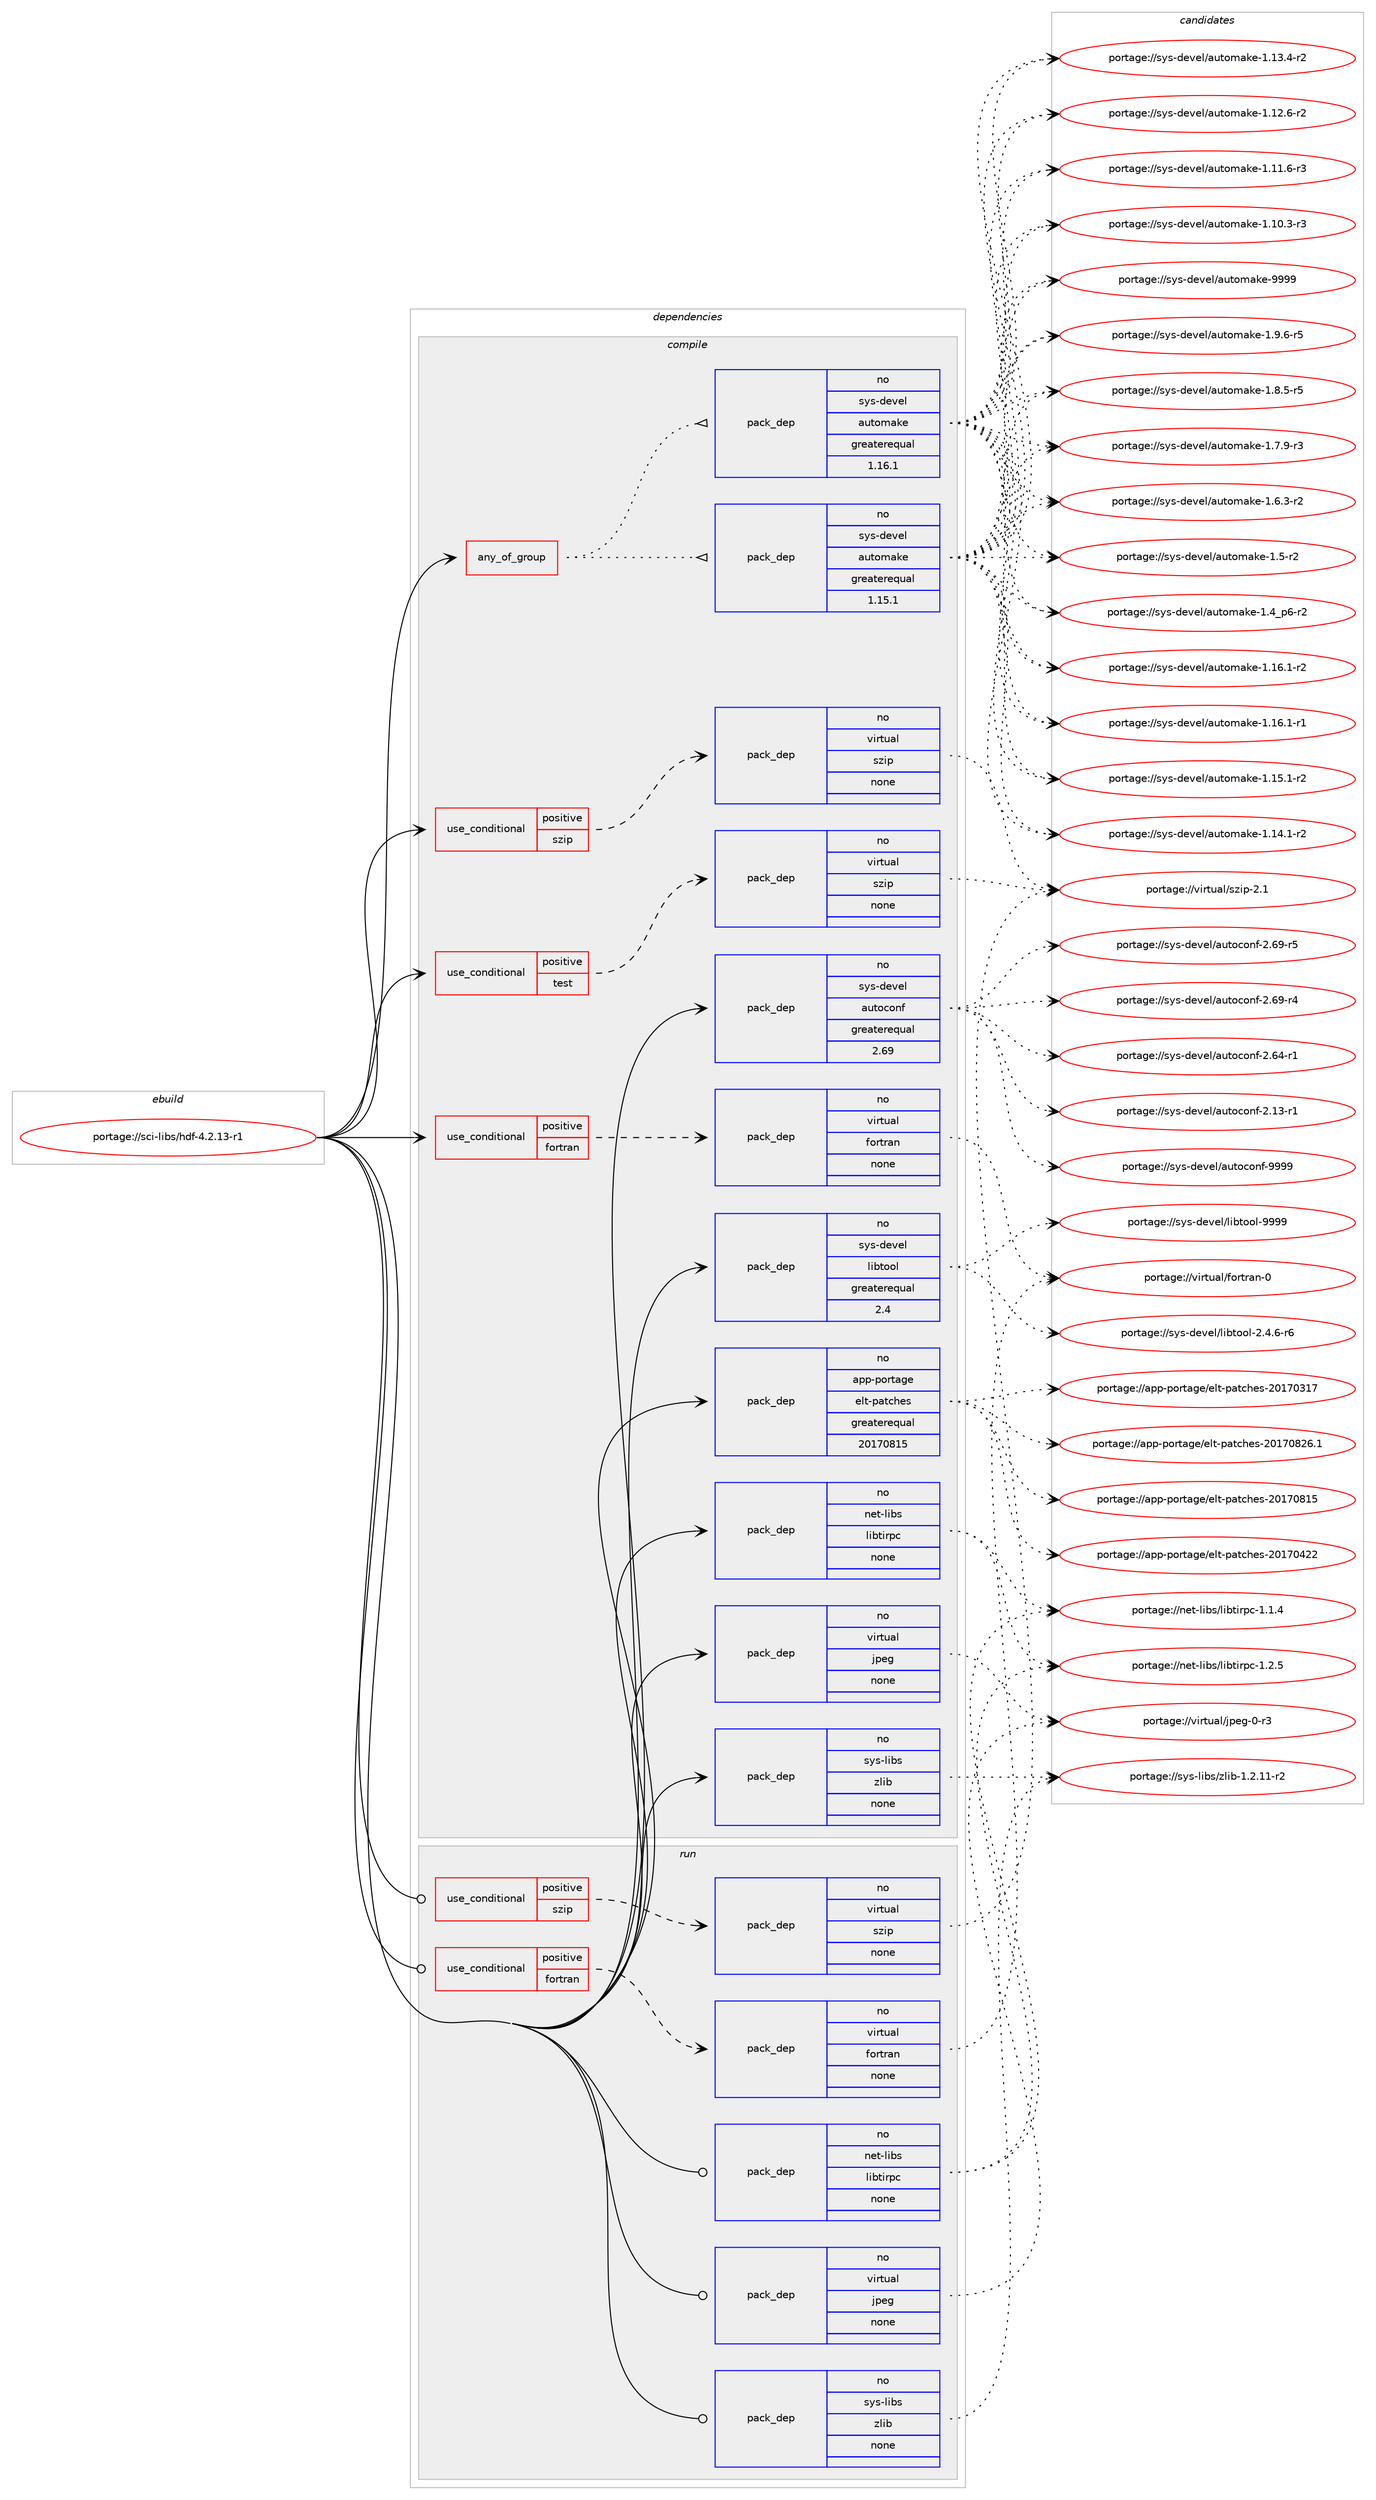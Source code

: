 digraph prolog {

# *************
# Graph options
# *************

newrank=true;
concentrate=true;
compound=true;
graph [rankdir=LR,fontname=Helvetica,fontsize=10,ranksep=1.5];#, ranksep=2.5, nodesep=0.2];
edge  [arrowhead=vee];
node  [fontname=Helvetica,fontsize=10];

# **********
# The ebuild
# **********

subgraph cluster_leftcol {
color=gray;
rank=same;
label=<<i>ebuild</i>>;
id [label="portage://sci-libs/hdf-4.2.13-r1", color=red, width=4, href="../sci-libs/hdf-4.2.13-r1.svg"];
}

# ****************
# The dependencies
# ****************

subgraph cluster_midcol {
color=gray;
label=<<i>dependencies</i>>;
subgraph cluster_compile {
fillcolor="#eeeeee";
style=filled;
label=<<i>compile</i>>;
subgraph any1108 {
dependency54043 [label=<<TABLE BORDER="0" CELLBORDER="1" CELLSPACING="0" CELLPADDING="4"><TR><TD CELLPADDING="10">any_of_group</TD></TR></TABLE>>, shape=none, color=red];subgraph pack41563 {
dependency54044 [label=<<TABLE BORDER="0" CELLBORDER="1" CELLSPACING="0" CELLPADDING="4" WIDTH="220"><TR><TD ROWSPAN="6" CELLPADDING="30">pack_dep</TD></TR><TR><TD WIDTH="110">no</TD></TR><TR><TD>sys-devel</TD></TR><TR><TD>automake</TD></TR><TR><TD>greaterequal</TD></TR><TR><TD>1.16.1</TD></TR></TABLE>>, shape=none, color=blue];
}
dependency54043:e -> dependency54044:w [weight=20,style="dotted",arrowhead="oinv"];
subgraph pack41564 {
dependency54045 [label=<<TABLE BORDER="0" CELLBORDER="1" CELLSPACING="0" CELLPADDING="4" WIDTH="220"><TR><TD ROWSPAN="6" CELLPADDING="30">pack_dep</TD></TR><TR><TD WIDTH="110">no</TD></TR><TR><TD>sys-devel</TD></TR><TR><TD>automake</TD></TR><TR><TD>greaterequal</TD></TR><TR><TD>1.15.1</TD></TR></TABLE>>, shape=none, color=blue];
}
dependency54043:e -> dependency54045:w [weight=20,style="dotted",arrowhead="oinv"];
}
id:e -> dependency54043:w [weight=20,style="solid",arrowhead="vee"];
subgraph cond11324 {
dependency54046 [label=<<TABLE BORDER="0" CELLBORDER="1" CELLSPACING="0" CELLPADDING="4"><TR><TD ROWSPAN="3" CELLPADDING="10">use_conditional</TD></TR><TR><TD>positive</TD></TR><TR><TD>fortran</TD></TR></TABLE>>, shape=none, color=red];
subgraph pack41565 {
dependency54047 [label=<<TABLE BORDER="0" CELLBORDER="1" CELLSPACING="0" CELLPADDING="4" WIDTH="220"><TR><TD ROWSPAN="6" CELLPADDING="30">pack_dep</TD></TR><TR><TD WIDTH="110">no</TD></TR><TR><TD>virtual</TD></TR><TR><TD>fortran</TD></TR><TR><TD>none</TD></TR><TR><TD></TD></TR></TABLE>>, shape=none, color=blue];
}
dependency54046:e -> dependency54047:w [weight=20,style="dashed",arrowhead="vee"];
}
id:e -> dependency54046:w [weight=20,style="solid",arrowhead="vee"];
subgraph cond11325 {
dependency54048 [label=<<TABLE BORDER="0" CELLBORDER="1" CELLSPACING="0" CELLPADDING="4"><TR><TD ROWSPAN="3" CELLPADDING="10">use_conditional</TD></TR><TR><TD>positive</TD></TR><TR><TD>szip</TD></TR></TABLE>>, shape=none, color=red];
subgraph pack41566 {
dependency54049 [label=<<TABLE BORDER="0" CELLBORDER="1" CELLSPACING="0" CELLPADDING="4" WIDTH="220"><TR><TD ROWSPAN="6" CELLPADDING="30">pack_dep</TD></TR><TR><TD WIDTH="110">no</TD></TR><TR><TD>virtual</TD></TR><TR><TD>szip</TD></TR><TR><TD>none</TD></TR><TR><TD></TD></TR></TABLE>>, shape=none, color=blue];
}
dependency54048:e -> dependency54049:w [weight=20,style="dashed",arrowhead="vee"];
}
id:e -> dependency54048:w [weight=20,style="solid",arrowhead="vee"];
subgraph cond11326 {
dependency54050 [label=<<TABLE BORDER="0" CELLBORDER="1" CELLSPACING="0" CELLPADDING="4"><TR><TD ROWSPAN="3" CELLPADDING="10">use_conditional</TD></TR><TR><TD>positive</TD></TR><TR><TD>test</TD></TR></TABLE>>, shape=none, color=red];
subgraph pack41567 {
dependency54051 [label=<<TABLE BORDER="0" CELLBORDER="1" CELLSPACING="0" CELLPADDING="4" WIDTH="220"><TR><TD ROWSPAN="6" CELLPADDING="30">pack_dep</TD></TR><TR><TD WIDTH="110">no</TD></TR><TR><TD>virtual</TD></TR><TR><TD>szip</TD></TR><TR><TD>none</TD></TR><TR><TD></TD></TR></TABLE>>, shape=none, color=blue];
}
dependency54050:e -> dependency54051:w [weight=20,style="dashed",arrowhead="vee"];
}
id:e -> dependency54050:w [weight=20,style="solid",arrowhead="vee"];
subgraph pack41568 {
dependency54052 [label=<<TABLE BORDER="0" CELLBORDER="1" CELLSPACING="0" CELLPADDING="4" WIDTH="220"><TR><TD ROWSPAN="6" CELLPADDING="30">pack_dep</TD></TR><TR><TD WIDTH="110">no</TD></TR><TR><TD>app-portage</TD></TR><TR><TD>elt-patches</TD></TR><TR><TD>greaterequal</TD></TR><TR><TD>20170815</TD></TR></TABLE>>, shape=none, color=blue];
}
id:e -> dependency54052:w [weight=20,style="solid",arrowhead="vee"];
subgraph pack41569 {
dependency54053 [label=<<TABLE BORDER="0" CELLBORDER="1" CELLSPACING="0" CELLPADDING="4" WIDTH="220"><TR><TD ROWSPAN="6" CELLPADDING="30">pack_dep</TD></TR><TR><TD WIDTH="110">no</TD></TR><TR><TD>net-libs</TD></TR><TR><TD>libtirpc</TD></TR><TR><TD>none</TD></TR><TR><TD></TD></TR></TABLE>>, shape=none, color=blue];
}
id:e -> dependency54053:w [weight=20,style="solid",arrowhead="vee"];
subgraph pack41570 {
dependency54054 [label=<<TABLE BORDER="0" CELLBORDER="1" CELLSPACING="0" CELLPADDING="4" WIDTH="220"><TR><TD ROWSPAN="6" CELLPADDING="30">pack_dep</TD></TR><TR><TD WIDTH="110">no</TD></TR><TR><TD>sys-devel</TD></TR><TR><TD>autoconf</TD></TR><TR><TD>greaterequal</TD></TR><TR><TD>2.69</TD></TR></TABLE>>, shape=none, color=blue];
}
id:e -> dependency54054:w [weight=20,style="solid",arrowhead="vee"];
subgraph pack41571 {
dependency54055 [label=<<TABLE BORDER="0" CELLBORDER="1" CELLSPACING="0" CELLPADDING="4" WIDTH="220"><TR><TD ROWSPAN="6" CELLPADDING="30">pack_dep</TD></TR><TR><TD WIDTH="110">no</TD></TR><TR><TD>sys-devel</TD></TR><TR><TD>libtool</TD></TR><TR><TD>greaterequal</TD></TR><TR><TD>2.4</TD></TR></TABLE>>, shape=none, color=blue];
}
id:e -> dependency54055:w [weight=20,style="solid",arrowhead="vee"];
subgraph pack41572 {
dependency54056 [label=<<TABLE BORDER="0" CELLBORDER="1" CELLSPACING="0" CELLPADDING="4" WIDTH="220"><TR><TD ROWSPAN="6" CELLPADDING="30">pack_dep</TD></TR><TR><TD WIDTH="110">no</TD></TR><TR><TD>sys-libs</TD></TR><TR><TD>zlib</TD></TR><TR><TD>none</TD></TR><TR><TD></TD></TR></TABLE>>, shape=none, color=blue];
}
id:e -> dependency54056:w [weight=20,style="solid",arrowhead="vee"];
subgraph pack41573 {
dependency54057 [label=<<TABLE BORDER="0" CELLBORDER="1" CELLSPACING="0" CELLPADDING="4" WIDTH="220"><TR><TD ROWSPAN="6" CELLPADDING="30">pack_dep</TD></TR><TR><TD WIDTH="110">no</TD></TR><TR><TD>virtual</TD></TR><TR><TD>jpeg</TD></TR><TR><TD>none</TD></TR><TR><TD></TD></TR></TABLE>>, shape=none, color=blue];
}
id:e -> dependency54057:w [weight=20,style="solid",arrowhead="vee"];
}
subgraph cluster_compileandrun {
fillcolor="#eeeeee";
style=filled;
label=<<i>compile and run</i>>;
}
subgraph cluster_run {
fillcolor="#eeeeee";
style=filled;
label=<<i>run</i>>;
subgraph cond11327 {
dependency54058 [label=<<TABLE BORDER="0" CELLBORDER="1" CELLSPACING="0" CELLPADDING="4"><TR><TD ROWSPAN="3" CELLPADDING="10">use_conditional</TD></TR><TR><TD>positive</TD></TR><TR><TD>fortran</TD></TR></TABLE>>, shape=none, color=red];
subgraph pack41574 {
dependency54059 [label=<<TABLE BORDER="0" CELLBORDER="1" CELLSPACING="0" CELLPADDING="4" WIDTH="220"><TR><TD ROWSPAN="6" CELLPADDING="30">pack_dep</TD></TR><TR><TD WIDTH="110">no</TD></TR><TR><TD>virtual</TD></TR><TR><TD>fortran</TD></TR><TR><TD>none</TD></TR><TR><TD></TD></TR></TABLE>>, shape=none, color=blue];
}
dependency54058:e -> dependency54059:w [weight=20,style="dashed",arrowhead="vee"];
}
id:e -> dependency54058:w [weight=20,style="solid",arrowhead="odot"];
subgraph cond11328 {
dependency54060 [label=<<TABLE BORDER="0" CELLBORDER="1" CELLSPACING="0" CELLPADDING="4"><TR><TD ROWSPAN="3" CELLPADDING="10">use_conditional</TD></TR><TR><TD>positive</TD></TR><TR><TD>szip</TD></TR></TABLE>>, shape=none, color=red];
subgraph pack41575 {
dependency54061 [label=<<TABLE BORDER="0" CELLBORDER="1" CELLSPACING="0" CELLPADDING="4" WIDTH="220"><TR><TD ROWSPAN="6" CELLPADDING="30">pack_dep</TD></TR><TR><TD WIDTH="110">no</TD></TR><TR><TD>virtual</TD></TR><TR><TD>szip</TD></TR><TR><TD>none</TD></TR><TR><TD></TD></TR></TABLE>>, shape=none, color=blue];
}
dependency54060:e -> dependency54061:w [weight=20,style="dashed",arrowhead="vee"];
}
id:e -> dependency54060:w [weight=20,style="solid",arrowhead="odot"];
subgraph pack41576 {
dependency54062 [label=<<TABLE BORDER="0" CELLBORDER="1" CELLSPACING="0" CELLPADDING="4" WIDTH="220"><TR><TD ROWSPAN="6" CELLPADDING="30">pack_dep</TD></TR><TR><TD WIDTH="110">no</TD></TR><TR><TD>net-libs</TD></TR><TR><TD>libtirpc</TD></TR><TR><TD>none</TD></TR><TR><TD></TD></TR></TABLE>>, shape=none, color=blue];
}
id:e -> dependency54062:w [weight=20,style="solid",arrowhead="odot"];
subgraph pack41577 {
dependency54063 [label=<<TABLE BORDER="0" CELLBORDER="1" CELLSPACING="0" CELLPADDING="4" WIDTH="220"><TR><TD ROWSPAN="6" CELLPADDING="30">pack_dep</TD></TR><TR><TD WIDTH="110">no</TD></TR><TR><TD>sys-libs</TD></TR><TR><TD>zlib</TD></TR><TR><TD>none</TD></TR><TR><TD></TD></TR></TABLE>>, shape=none, color=blue];
}
id:e -> dependency54063:w [weight=20,style="solid",arrowhead="odot"];
subgraph pack41578 {
dependency54064 [label=<<TABLE BORDER="0" CELLBORDER="1" CELLSPACING="0" CELLPADDING="4" WIDTH="220"><TR><TD ROWSPAN="6" CELLPADDING="30">pack_dep</TD></TR><TR><TD WIDTH="110">no</TD></TR><TR><TD>virtual</TD></TR><TR><TD>jpeg</TD></TR><TR><TD>none</TD></TR><TR><TD></TD></TR></TABLE>>, shape=none, color=blue];
}
id:e -> dependency54064:w [weight=20,style="solid",arrowhead="odot"];
}
}

# **************
# The candidates
# **************

subgraph cluster_choices {
rank=same;
color=gray;
label=<<i>candidates</i>>;

subgraph choice41563 {
color=black;
nodesep=1;
choice115121115451001011181011084797117116111109971071014557575757 [label="portage://sys-devel/automake-9999", color=red, width=4,href="../sys-devel/automake-9999.svg"];
choice115121115451001011181011084797117116111109971071014549465746544511453 [label="portage://sys-devel/automake-1.9.6-r5", color=red, width=4,href="../sys-devel/automake-1.9.6-r5.svg"];
choice115121115451001011181011084797117116111109971071014549465646534511453 [label="portage://sys-devel/automake-1.8.5-r5", color=red, width=4,href="../sys-devel/automake-1.8.5-r5.svg"];
choice115121115451001011181011084797117116111109971071014549465546574511451 [label="portage://sys-devel/automake-1.7.9-r3", color=red, width=4,href="../sys-devel/automake-1.7.9-r3.svg"];
choice115121115451001011181011084797117116111109971071014549465446514511450 [label="portage://sys-devel/automake-1.6.3-r2", color=red, width=4,href="../sys-devel/automake-1.6.3-r2.svg"];
choice11512111545100101118101108479711711611110997107101454946534511450 [label="portage://sys-devel/automake-1.5-r2", color=red, width=4,href="../sys-devel/automake-1.5-r2.svg"];
choice115121115451001011181011084797117116111109971071014549465295112544511450 [label="portage://sys-devel/automake-1.4_p6-r2", color=red, width=4,href="../sys-devel/automake-1.4_p6-r2.svg"];
choice11512111545100101118101108479711711611110997107101454946495446494511450 [label="portage://sys-devel/automake-1.16.1-r2", color=red, width=4,href="../sys-devel/automake-1.16.1-r2.svg"];
choice11512111545100101118101108479711711611110997107101454946495446494511449 [label="portage://sys-devel/automake-1.16.1-r1", color=red, width=4,href="../sys-devel/automake-1.16.1-r1.svg"];
choice11512111545100101118101108479711711611110997107101454946495346494511450 [label="portage://sys-devel/automake-1.15.1-r2", color=red, width=4,href="../sys-devel/automake-1.15.1-r2.svg"];
choice11512111545100101118101108479711711611110997107101454946495246494511450 [label="portage://sys-devel/automake-1.14.1-r2", color=red, width=4,href="../sys-devel/automake-1.14.1-r2.svg"];
choice11512111545100101118101108479711711611110997107101454946495146524511450 [label="portage://sys-devel/automake-1.13.4-r2", color=red, width=4,href="../sys-devel/automake-1.13.4-r2.svg"];
choice11512111545100101118101108479711711611110997107101454946495046544511450 [label="portage://sys-devel/automake-1.12.6-r2", color=red, width=4,href="../sys-devel/automake-1.12.6-r2.svg"];
choice11512111545100101118101108479711711611110997107101454946494946544511451 [label="portage://sys-devel/automake-1.11.6-r3", color=red, width=4,href="../sys-devel/automake-1.11.6-r3.svg"];
choice11512111545100101118101108479711711611110997107101454946494846514511451 [label="portage://sys-devel/automake-1.10.3-r3", color=red, width=4,href="../sys-devel/automake-1.10.3-r3.svg"];
dependency54044:e -> choice115121115451001011181011084797117116111109971071014557575757:w [style=dotted,weight="100"];
dependency54044:e -> choice115121115451001011181011084797117116111109971071014549465746544511453:w [style=dotted,weight="100"];
dependency54044:e -> choice115121115451001011181011084797117116111109971071014549465646534511453:w [style=dotted,weight="100"];
dependency54044:e -> choice115121115451001011181011084797117116111109971071014549465546574511451:w [style=dotted,weight="100"];
dependency54044:e -> choice115121115451001011181011084797117116111109971071014549465446514511450:w [style=dotted,weight="100"];
dependency54044:e -> choice11512111545100101118101108479711711611110997107101454946534511450:w [style=dotted,weight="100"];
dependency54044:e -> choice115121115451001011181011084797117116111109971071014549465295112544511450:w [style=dotted,weight="100"];
dependency54044:e -> choice11512111545100101118101108479711711611110997107101454946495446494511450:w [style=dotted,weight="100"];
dependency54044:e -> choice11512111545100101118101108479711711611110997107101454946495446494511449:w [style=dotted,weight="100"];
dependency54044:e -> choice11512111545100101118101108479711711611110997107101454946495346494511450:w [style=dotted,weight="100"];
dependency54044:e -> choice11512111545100101118101108479711711611110997107101454946495246494511450:w [style=dotted,weight="100"];
dependency54044:e -> choice11512111545100101118101108479711711611110997107101454946495146524511450:w [style=dotted,weight="100"];
dependency54044:e -> choice11512111545100101118101108479711711611110997107101454946495046544511450:w [style=dotted,weight="100"];
dependency54044:e -> choice11512111545100101118101108479711711611110997107101454946494946544511451:w [style=dotted,weight="100"];
dependency54044:e -> choice11512111545100101118101108479711711611110997107101454946494846514511451:w [style=dotted,weight="100"];
}
subgraph choice41564 {
color=black;
nodesep=1;
choice115121115451001011181011084797117116111109971071014557575757 [label="portage://sys-devel/automake-9999", color=red, width=4,href="../sys-devel/automake-9999.svg"];
choice115121115451001011181011084797117116111109971071014549465746544511453 [label="portage://sys-devel/automake-1.9.6-r5", color=red, width=4,href="../sys-devel/automake-1.9.6-r5.svg"];
choice115121115451001011181011084797117116111109971071014549465646534511453 [label="portage://sys-devel/automake-1.8.5-r5", color=red, width=4,href="../sys-devel/automake-1.8.5-r5.svg"];
choice115121115451001011181011084797117116111109971071014549465546574511451 [label="portage://sys-devel/automake-1.7.9-r3", color=red, width=4,href="../sys-devel/automake-1.7.9-r3.svg"];
choice115121115451001011181011084797117116111109971071014549465446514511450 [label="portage://sys-devel/automake-1.6.3-r2", color=red, width=4,href="../sys-devel/automake-1.6.3-r2.svg"];
choice11512111545100101118101108479711711611110997107101454946534511450 [label="portage://sys-devel/automake-1.5-r2", color=red, width=4,href="../sys-devel/automake-1.5-r2.svg"];
choice115121115451001011181011084797117116111109971071014549465295112544511450 [label="portage://sys-devel/automake-1.4_p6-r2", color=red, width=4,href="../sys-devel/automake-1.4_p6-r2.svg"];
choice11512111545100101118101108479711711611110997107101454946495446494511450 [label="portage://sys-devel/automake-1.16.1-r2", color=red, width=4,href="../sys-devel/automake-1.16.1-r2.svg"];
choice11512111545100101118101108479711711611110997107101454946495446494511449 [label="portage://sys-devel/automake-1.16.1-r1", color=red, width=4,href="../sys-devel/automake-1.16.1-r1.svg"];
choice11512111545100101118101108479711711611110997107101454946495346494511450 [label="portage://sys-devel/automake-1.15.1-r2", color=red, width=4,href="../sys-devel/automake-1.15.1-r2.svg"];
choice11512111545100101118101108479711711611110997107101454946495246494511450 [label="portage://sys-devel/automake-1.14.1-r2", color=red, width=4,href="../sys-devel/automake-1.14.1-r2.svg"];
choice11512111545100101118101108479711711611110997107101454946495146524511450 [label="portage://sys-devel/automake-1.13.4-r2", color=red, width=4,href="../sys-devel/automake-1.13.4-r2.svg"];
choice11512111545100101118101108479711711611110997107101454946495046544511450 [label="portage://sys-devel/automake-1.12.6-r2", color=red, width=4,href="../sys-devel/automake-1.12.6-r2.svg"];
choice11512111545100101118101108479711711611110997107101454946494946544511451 [label="portage://sys-devel/automake-1.11.6-r3", color=red, width=4,href="../sys-devel/automake-1.11.6-r3.svg"];
choice11512111545100101118101108479711711611110997107101454946494846514511451 [label="portage://sys-devel/automake-1.10.3-r3", color=red, width=4,href="../sys-devel/automake-1.10.3-r3.svg"];
dependency54045:e -> choice115121115451001011181011084797117116111109971071014557575757:w [style=dotted,weight="100"];
dependency54045:e -> choice115121115451001011181011084797117116111109971071014549465746544511453:w [style=dotted,weight="100"];
dependency54045:e -> choice115121115451001011181011084797117116111109971071014549465646534511453:w [style=dotted,weight="100"];
dependency54045:e -> choice115121115451001011181011084797117116111109971071014549465546574511451:w [style=dotted,weight="100"];
dependency54045:e -> choice115121115451001011181011084797117116111109971071014549465446514511450:w [style=dotted,weight="100"];
dependency54045:e -> choice11512111545100101118101108479711711611110997107101454946534511450:w [style=dotted,weight="100"];
dependency54045:e -> choice115121115451001011181011084797117116111109971071014549465295112544511450:w [style=dotted,weight="100"];
dependency54045:e -> choice11512111545100101118101108479711711611110997107101454946495446494511450:w [style=dotted,weight="100"];
dependency54045:e -> choice11512111545100101118101108479711711611110997107101454946495446494511449:w [style=dotted,weight="100"];
dependency54045:e -> choice11512111545100101118101108479711711611110997107101454946495346494511450:w [style=dotted,weight="100"];
dependency54045:e -> choice11512111545100101118101108479711711611110997107101454946495246494511450:w [style=dotted,weight="100"];
dependency54045:e -> choice11512111545100101118101108479711711611110997107101454946495146524511450:w [style=dotted,weight="100"];
dependency54045:e -> choice11512111545100101118101108479711711611110997107101454946495046544511450:w [style=dotted,weight="100"];
dependency54045:e -> choice11512111545100101118101108479711711611110997107101454946494946544511451:w [style=dotted,weight="100"];
dependency54045:e -> choice11512111545100101118101108479711711611110997107101454946494846514511451:w [style=dotted,weight="100"];
}
subgraph choice41565 {
color=black;
nodesep=1;
choice1181051141161179710847102111114116114971104548 [label="portage://virtual/fortran-0", color=red, width=4,href="../virtual/fortran-0.svg"];
dependency54047:e -> choice1181051141161179710847102111114116114971104548:w [style=dotted,weight="100"];
}
subgraph choice41566 {
color=black;
nodesep=1;
choice118105114116117971084711512210511245504649 [label="portage://virtual/szip-2.1", color=red, width=4,href="../virtual/szip-2.1.svg"];
dependency54049:e -> choice118105114116117971084711512210511245504649:w [style=dotted,weight="100"];
}
subgraph choice41567 {
color=black;
nodesep=1;
choice118105114116117971084711512210511245504649 [label="portage://virtual/szip-2.1", color=red, width=4,href="../virtual/szip-2.1.svg"];
dependency54051:e -> choice118105114116117971084711512210511245504649:w [style=dotted,weight="100"];
}
subgraph choice41568 {
color=black;
nodesep=1;
choice971121124511211111411697103101471011081164511297116991041011154550484955485650544649 [label="portage://app-portage/elt-patches-20170826.1", color=red, width=4,href="../app-portage/elt-patches-20170826.1.svg"];
choice97112112451121111141169710310147101108116451129711699104101115455048495548564953 [label="portage://app-portage/elt-patches-20170815", color=red, width=4,href="../app-portage/elt-patches-20170815.svg"];
choice97112112451121111141169710310147101108116451129711699104101115455048495548525050 [label="portage://app-portage/elt-patches-20170422", color=red, width=4,href="../app-portage/elt-patches-20170422.svg"];
choice97112112451121111141169710310147101108116451129711699104101115455048495548514955 [label="portage://app-portage/elt-patches-20170317", color=red, width=4,href="../app-portage/elt-patches-20170317.svg"];
dependency54052:e -> choice971121124511211111411697103101471011081164511297116991041011154550484955485650544649:w [style=dotted,weight="100"];
dependency54052:e -> choice97112112451121111141169710310147101108116451129711699104101115455048495548564953:w [style=dotted,weight="100"];
dependency54052:e -> choice97112112451121111141169710310147101108116451129711699104101115455048495548525050:w [style=dotted,weight="100"];
dependency54052:e -> choice97112112451121111141169710310147101108116451129711699104101115455048495548514955:w [style=dotted,weight="100"];
}
subgraph choice41569 {
color=black;
nodesep=1;
choice1101011164510810598115471081059811610511411299454946504653 [label="portage://net-libs/libtirpc-1.2.5", color=red, width=4,href="../net-libs/libtirpc-1.2.5.svg"];
choice1101011164510810598115471081059811610511411299454946494652 [label="portage://net-libs/libtirpc-1.1.4", color=red, width=4,href="../net-libs/libtirpc-1.1.4.svg"];
dependency54053:e -> choice1101011164510810598115471081059811610511411299454946504653:w [style=dotted,weight="100"];
dependency54053:e -> choice1101011164510810598115471081059811610511411299454946494652:w [style=dotted,weight="100"];
}
subgraph choice41570 {
color=black;
nodesep=1;
choice115121115451001011181011084797117116111991111101024557575757 [label="portage://sys-devel/autoconf-9999", color=red, width=4,href="../sys-devel/autoconf-9999.svg"];
choice1151211154510010111810110847971171161119911111010245504654574511453 [label="portage://sys-devel/autoconf-2.69-r5", color=red, width=4,href="../sys-devel/autoconf-2.69-r5.svg"];
choice1151211154510010111810110847971171161119911111010245504654574511452 [label="portage://sys-devel/autoconf-2.69-r4", color=red, width=4,href="../sys-devel/autoconf-2.69-r4.svg"];
choice1151211154510010111810110847971171161119911111010245504654524511449 [label="portage://sys-devel/autoconf-2.64-r1", color=red, width=4,href="../sys-devel/autoconf-2.64-r1.svg"];
choice1151211154510010111810110847971171161119911111010245504649514511449 [label="portage://sys-devel/autoconf-2.13-r1", color=red, width=4,href="../sys-devel/autoconf-2.13-r1.svg"];
dependency54054:e -> choice115121115451001011181011084797117116111991111101024557575757:w [style=dotted,weight="100"];
dependency54054:e -> choice1151211154510010111810110847971171161119911111010245504654574511453:w [style=dotted,weight="100"];
dependency54054:e -> choice1151211154510010111810110847971171161119911111010245504654574511452:w [style=dotted,weight="100"];
dependency54054:e -> choice1151211154510010111810110847971171161119911111010245504654524511449:w [style=dotted,weight="100"];
dependency54054:e -> choice1151211154510010111810110847971171161119911111010245504649514511449:w [style=dotted,weight="100"];
}
subgraph choice41571 {
color=black;
nodesep=1;
choice1151211154510010111810110847108105981161111111084557575757 [label="portage://sys-devel/libtool-9999", color=red, width=4,href="../sys-devel/libtool-9999.svg"];
choice1151211154510010111810110847108105981161111111084550465246544511454 [label="portage://sys-devel/libtool-2.4.6-r6", color=red, width=4,href="../sys-devel/libtool-2.4.6-r6.svg"];
dependency54055:e -> choice1151211154510010111810110847108105981161111111084557575757:w [style=dotted,weight="100"];
dependency54055:e -> choice1151211154510010111810110847108105981161111111084550465246544511454:w [style=dotted,weight="100"];
}
subgraph choice41572 {
color=black;
nodesep=1;
choice11512111545108105981154712210810598454946504649494511450 [label="portage://sys-libs/zlib-1.2.11-r2", color=red, width=4,href="../sys-libs/zlib-1.2.11-r2.svg"];
dependency54056:e -> choice11512111545108105981154712210810598454946504649494511450:w [style=dotted,weight="100"];
}
subgraph choice41573 {
color=black;
nodesep=1;
choice118105114116117971084710611210110345484511451 [label="portage://virtual/jpeg-0-r3", color=red, width=4,href="../virtual/jpeg-0-r3.svg"];
dependency54057:e -> choice118105114116117971084710611210110345484511451:w [style=dotted,weight="100"];
}
subgraph choice41574 {
color=black;
nodesep=1;
choice1181051141161179710847102111114116114971104548 [label="portage://virtual/fortran-0", color=red, width=4,href="../virtual/fortran-0.svg"];
dependency54059:e -> choice1181051141161179710847102111114116114971104548:w [style=dotted,weight="100"];
}
subgraph choice41575 {
color=black;
nodesep=1;
choice118105114116117971084711512210511245504649 [label="portage://virtual/szip-2.1", color=red, width=4,href="../virtual/szip-2.1.svg"];
dependency54061:e -> choice118105114116117971084711512210511245504649:w [style=dotted,weight="100"];
}
subgraph choice41576 {
color=black;
nodesep=1;
choice1101011164510810598115471081059811610511411299454946504653 [label="portage://net-libs/libtirpc-1.2.5", color=red, width=4,href="../net-libs/libtirpc-1.2.5.svg"];
choice1101011164510810598115471081059811610511411299454946494652 [label="portage://net-libs/libtirpc-1.1.4", color=red, width=4,href="../net-libs/libtirpc-1.1.4.svg"];
dependency54062:e -> choice1101011164510810598115471081059811610511411299454946504653:w [style=dotted,weight="100"];
dependency54062:e -> choice1101011164510810598115471081059811610511411299454946494652:w [style=dotted,weight="100"];
}
subgraph choice41577 {
color=black;
nodesep=1;
choice11512111545108105981154712210810598454946504649494511450 [label="portage://sys-libs/zlib-1.2.11-r2", color=red, width=4,href="../sys-libs/zlib-1.2.11-r2.svg"];
dependency54063:e -> choice11512111545108105981154712210810598454946504649494511450:w [style=dotted,weight="100"];
}
subgraph choice41578 {
color=black;
nodesep=1;
choice118105114116117971084710611210110345484511451 [label="portage://virtual/jpeg-0-r3", color=red, width=4,href="../virtual/jpeg-0-r3.svg"];
dependency54064:e -> choice118105114116117971084710611210110345484511451:w [style=dotted,weight="100"];
}
}

}
